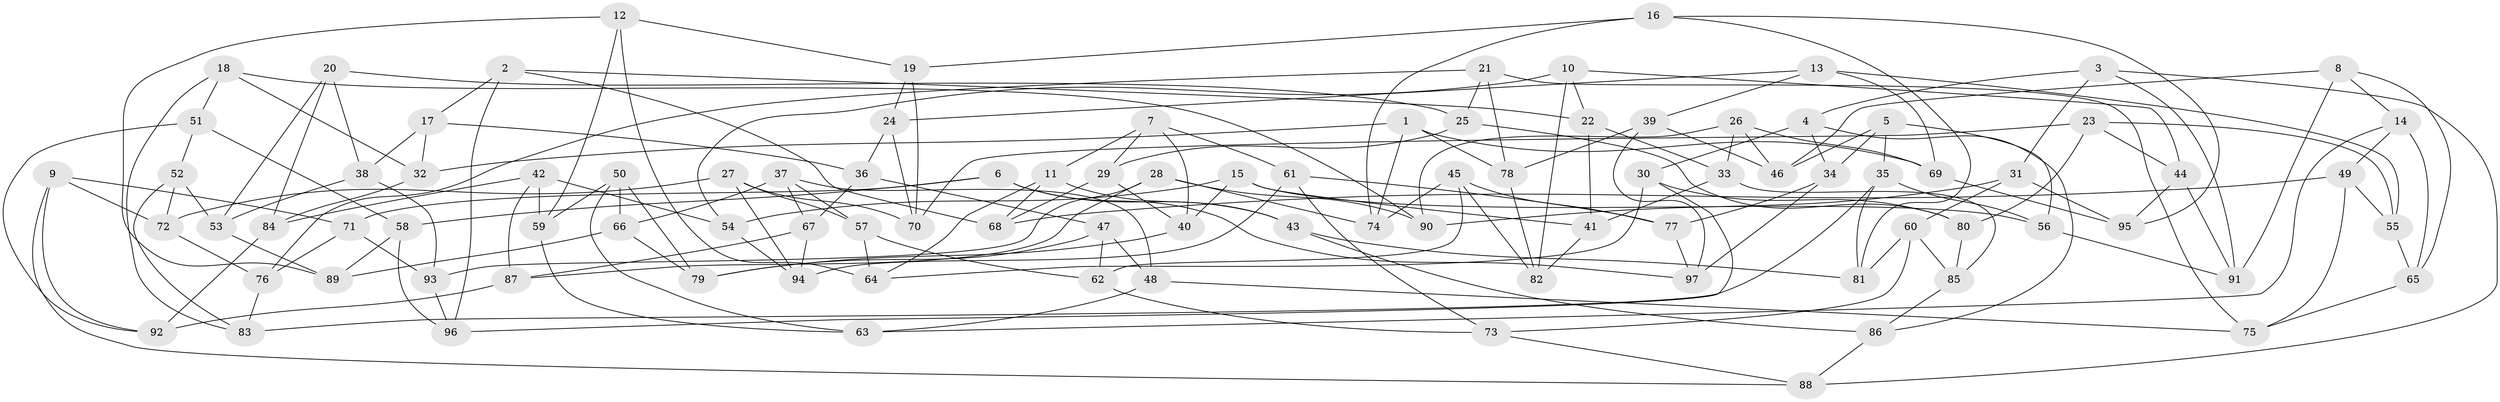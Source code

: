 // coarse degree distribution, {4: 0.27586206896551724, 3: 0.20689655172413793, 2: 0.034482758620689655, 11: 0.06896551724137931, 8: 0.06896551724137931, 6: 0.13793103448275862, 7: 0.1724137931034483, 5: 0.034482758620689655}
// Generated by graph-tools (version 1.1) at 2025/02/03/04/25 22:02:45]
// undirected, 97 vertices, 194 edges
graph export_dot {
graph [start="1"]
  node [color=gray90,style=filled];
  1;
  2;
  3;
  4;
  5;
  6;
  7;
  8;
  9;
  10;
  11;
  12;
  13;
  14;
  15;
  16;
  17;
  18;
  19;
  20;
  21;
  22;
  23;
  24;
  25;
  26;
  27;
  28;
  29;
  30;
  31;
  32;
  33;
  34;
  35;
  36;
  37;
  38;
  39;
  40;
  41;
  42;
  43;
  44;
  45;
  46;
  47;
  48;
  49;
  50;
  51;
  52;
  53;
  54;
  55;
  56;
  57;
  58;
  59;
  60;
  61;
  62;
  63;
  64;
  65;
  66;
  67;
  68;
  69;
  70;
  71;
  72;
  73;
  74;
  75;
  76;
  77;
  78;
  79;
  80;
  81;
  82;
  83;
  84;
  85;
  86;
  87;
  88;
  89;
  90;
  91;
  92;
  93;
  94;
  95;
  96;
  97;
  1 -- 74;
  1 -- 32;
  1 -- 69;
  1 -- 78;
  2 -- 96;
  2 -- 22;
  2 -- 68;
  2 -- 17;
  3 -- 4;
  3 -- 91;
  3 -- 31;
  3 -- 88;
  4 -- 86;
  4 -- 30;
  4 -- 34;
  5 -- 46;
  5 -- 56;
  5 -- 35;
  5 -- 34;
  6 -- 43;
  6 -- 71;
  6 -- 58;
  6 -- 97;
  7 -- 11;
  7 -- 40;
  7 -- 29;
  7 -- 61;
  8 -- 46;
  8 -- 91;
  8 -- 14;
  8 -- 65;
  9 -- 72;
  9 -- 92;
  9 -- 88;
  9 -- 71;
  10 -- 44;
  10 -- 22;
  10 -- 82;
  10 -- 54;
  11 -- 64;
  11 -- 43;
  11 -- 68;
  12 -- 19;
  12 -- 64;
  12 -- 89;
  12 -- 59;
  13 -- 24;
  13 -- 55;
  13 -- 39;
  13 -- 69;
  14 -- 65;
  14 -- 49;
  14 -- 63;
  15 -- 54;
  15 -- 40;
  15 -- 56;
  15 -- 41;
  16 -- 74;
  16 -- 19;
  16 -- 95;
  16 -- 81;
  17 -- 32;
  17 -- 36;
  17 -- 38;
  18 -- 32;
  18 -- 83;
  18 -- 90;
  18 -- 51;
  19 -- 24;
  19 -- 70;
  20 -- 84;
  20 -- 53;
  20 -- 25;
  20 -- 38;
  21 -- 75;
  21 -- 76;
  21 -- 25;
  21 -- 78;
  22 -- 33;
  22 -- 41;
  23 -- 55;
  23 -- 80;
  23 -- 70;
  23 -- 44;
  24 -- 70;
  24 -- 36;
  25 -- 80;
  25 -- 29;
  26 -- 33;
  26 -- 46;
  26 -- 90;
  26 -- 69;
  27 -- 70;
  27 -- 72;
  27 -- 57;
  27 -- 94;
  28 -- 87;
  28 -- 93;
  28 -- 90;
  28 -- 74;
  29 -- 68;
  29 -- 40;
  30 -- 96;
  30 -- 64;
  30 -- 80;
  31 -- 95;
  31 -- 60;
  31 -- 90;
  32 -- 84;
  33 -- 85;
  33 -- 41;
  34 -- 97;
  34 -- 77;
  35 -- 83;
  35 -- 81;
  35 -- 56;
  36 -- 47;
  36 -- 67;
  37 -- 57;
  37 -- 67;
  37 -- 66;
  37 -- 48;
  38 -- 93;
  38 -- 53;
  39 -- 46;
  39 -- 97;
  39 -- 78;
  40 -- 79;
  41 -- 82;
  42 -- 87;
  42 -- 59;
  42 -- 84;
  42 -- 54;
  43 -- 81;
  43 -- 86;
  44 -- 95;
  44 -- 91;
  45 -- 62;
  45 -- 74;
  45 -- 77;
  45 -- 82;
  47 -- 48;
  47 -- 62;
  47 -- 79;
  48 -- 75;
  48 -- 63;
  49 -- 68;
  49 -- 55;
  49 -- 75;
  50 -- 66;
  50 -- 79;
  50 -- 59;
  50 -- 63;
  51 -- 58;
  51 -- 52;
  51 -- 92;
  52 -- 72;
  52 -- 83;
  52 -- 53;
  53 -- 89;
  54 -- 94;
  55 -- 65;
  56 -- 91;
  57 -- 64;
  57 -- 62;
  58 -- 89;
  58 -- 96;
  59 -- 63;
  60 -- 73;
  60 -- 81;
  60 -- 85;
  61 -- 94;
  61 -- 73;
  61 -- 77;
  62 -- 73;
  65 -- 75;
  66 -- 79;
  66 -- 89;
  67 -- 87;
  67 -- 94;
  69 -- 95;
  71 -- 76;
  71 -- 93;
  72 -- 76;
  73 -- 88;
  76 -- 83;
  77 -- 97;
  78 -- 82;
  80 -- 85;
  84 -- 92;
  85 -- 86;
  86 -- 88;
  87 -- 92;
  93 -- 96;
}
